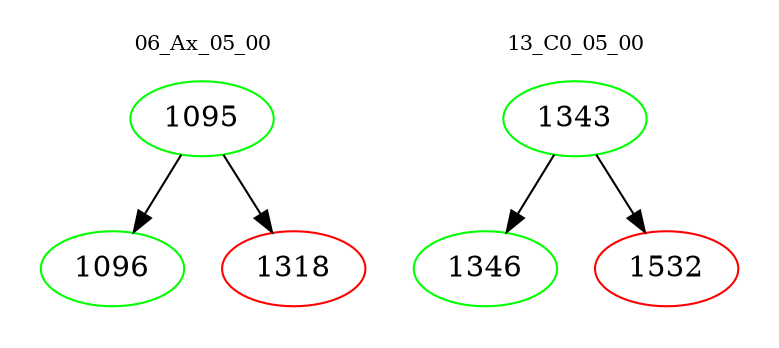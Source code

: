 digraph{
subgraph cluster_0 {
color = white
label = "06_Ax_05_00";
fontsize=10;
T0_1095 [label="1095", color="green"]
T0_1095 -> T0_1096 [color="black"]
T0_1096 [label="1096", color="green"]
T0_1095 -> T0_1318 [color="black"]
T0_1318 [label="1318", color="red"]
}
subgraph cluster_1 {
color = white
label = "13_C0_05_00";
fontsize=10;
T1_1343 [label="1343", color="green"]
T1_1343 -> T1_1346 [color="black"]
T1_1346 [label="1346", color="green"]
T1_1343 -> T1_1532 [color="black"]
T1_1532 [label="1532", color="red"]
}
}
